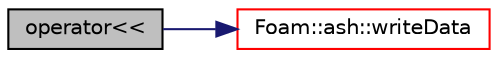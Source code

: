 digraph "operator&lt;&lt;"
{
  bgcolor="transparent";
  edge [fontname="Helvetica",fontsize="10",labelfontname="Helvetica",labelfontsize="10"];
  node [fontname="Helvetica",fontsize="10",shape=record];
  rankdir="LR";
  Node146327 [label="operator\<\<",height=0.2,width=0.4,color="black", fillcolor="grey75", style="filled", fontcolor="black"];
  Node146327 -> Node146328 [color="midnightblue",fontsize="10",style="solid",fontname="Helvetica"];
  Node146328 [label="Foam::ash::writeData",height=0.2,width=0.4,color="red",URL="$a31309.html#a4a9a5e81ef203c89a365d47f0acc39b9",tooltip="Write the function coefficients. "];
}
